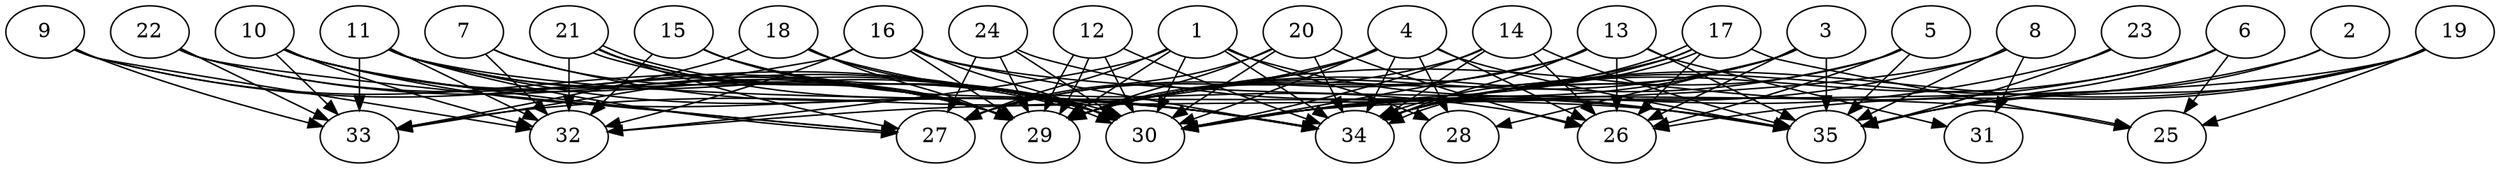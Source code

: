 // DAG automatically generated by daggen at Thu Oct  3 14:05:36 2019
// ./daggen --dot -n 35 --ccr 0.3 --fat 0.9 --regular 0.5 --density 0.9 --mindata 5242880 --maxdata 52428800 
digraph G {
  1 [size="63245653", alpha="0.08", expect_size="18973696"] 
  1 -> 27 [size ="18973696"]
  1 -> 28 [size ="18973696"]
  1 -> 29 [size ="18973696"]
  1 -> 30 [size ="18973696"]
  1 -> 32 [size ="18973696"]
  1 -> 34 [size ="18973696"]
  1 -> 35 [size ="18973696"]
  2 [size="119739733", alpha="0.11", expect_size="35921920"] 
  2 -> 34 [size ="35921920"]
  2 -> 35 [size ="35921920"]
  3 [size="106738347", alpha="0.01", expect_size="32021504"] 
  3 -> 26 [size ="32021504"]
  3 -> 28 [size ="32021504"]
  3 -> 29 [size ="32021504"]
  3 -> 30 [size ="32021504"]
  3 -> 34 [size ="32021504"]
  3 -> 35 [size ="32021504"]
  4 [size="127457280", alpha="0.17", expect_size="38237184"] 
  4 -> 26 [size ="38237184"]
  4 -> 28 [size ="38237184"]
  4 -> 29 [size ="38237184"]
  4 -> 30 [size ="38237184"]
  4 -> 33 [size ="38237184"]
  4 -> 34 [size ="38237184"]
  4 -> 35 [size ="38237184"]
  5 [size="118592853", alpha="0.02", expect_size="35577856"] 
  5 -> 26 [size ="35577856"]
  5 -> 29 [size ="35577856"]
  5 -> 34 [size ="35577856"]
  5 -> 35 [size ="35577856"]
  6 [size="111919787", alpha="0.16", expect_size="33575936"] 
  6 -> 25 [size ="33575936"]
  6 -> 29 [size ="33575936"]
  6 -> 34 [size ="33575936"]
  6 -> 35 [size ="33575936"]
  7 [size="133348693", alpha="0.17", expect_size="40004608"] 
  7 -> 29 [size ="40004608"]
  7 -> 32 [size ="40004608"]
  7 -> 34 [size ="40004608"]
  8 [size="132478293", alpha="0.00", expect_size="39743488"] 
  8 -> 30 [size ="39743488"]
  8 -> 31 [size ="39743488"]
  8 -> 32 [size ="39743488"]
  8 -> 35 [size ="39743488"]
  9 [size="28385280", alpha="0.15", expect_size="8515584"] 
  9 -> 29 [size ="8515584"]
  9 -> 30 [size ="8515584"]
  9 -> 32 [size ="8515584"]
  9 -> 33 [size ="8515584"]
  10 [size="77789867", alpha="0.06", expect_size="23336960"] 
  10 -> 27 [size ="23336960"]
  10 -> 29 [size ="23336960"]
  10 -> 30 [size ="23336960"]
  10 -> 32 [size ="23336960"]
  10 -> 33 [size ="23336960"]
  10 -> 34 [size ="23336960"]
  11 [size="27047253", alpha="0.01", expect_size="8114176"] 
  11 -> 27 [size ="8114176"]
  11 -> 29 [size ="8114176"]
  11 -> 30 [size ="8114176"]
  11 -> 32 [size ="8114176"]
  11 -> 33 [size ="8114176"]
  11 -> 34 [size ="8114176"]
  11 -> 35 [size ="8114176"]
  12 [size="86842027", alpha="0.03", expect_size="26052608"] 
  12 -> 29 [size ="26052608"]
  12 -> 29 [size ="26052608"]
  12 -> 30 [size ="26052608"]
  12 -> 34 [size ="26052608"]
  13 [size="18220373", alpha="0.12", expect_size="5466112"] 
  13 -> 26 [size ="5466112"]
  13 -> 27 [size ="5466112"]
  13 -> 29 [size ="5466112"]
  13 -> 30 [size ="5466112"]
  13 -> 31 [size ="5466112"]
  13 -> 34 [size ="5466112"]
  13 -> 35 [size ="5466112"]
  14 [size="24285867", alpha="0.02", expect_size="7285760"] 
  14 -> 26 [size ="7285760"]
  14 -> 27 [size ="7285760"]
  14 -> 30 [size ="7285760"]
  14 -> 34 [size ="7285760"]
  14 -> 35 [size ="7285760"]
  15 [size="156945067", alpha="0.04", expect_size="47083520"] 
  15 -> 29 [size ="47083520"]
  15 -> 30 [size ="47083520"]
  15 -> 32 [size ="47083520"]
  15 -> 34 [size ="47083520"]
  16 [size="171502933", alpha="0.15", expect_size="51450880"] 
  16 -> 25 [size ="51450880"]
  16 -> 29 [size ="51450880"]
  16 -> 30 [size ="51450880"]
  16 -> 32 [size ="51450880"]
  16 -> 33 [size ="51450880"]
  16 -> 34 [size ="51450880"]
  17 [size="139970560", alpha="0.07", expect_size="41991168"] 
  17 -> 25 [size ="41991168"]
  17 -> 26 [size ="41991168"]
  17 -> 29 [size ="41991168"]
  17 -> 30 [size ="41991168"]
  17 -> 34 [size ="41991168"]
  17 -> 34 [size ="41991168"]
  18 [size="115336533", alpha="0.13", expect_size="34600960"] 
  18 -> 26 [size ="34600960"]
  18 -> 29 [size ="34600960"]
  18 -> 30 [size ="34600960"]
  18 -> 33 [size ="34600960"]
  19 [size="117357227", alpha="0.13", expect_size="35207168"] 
  19 -> 25 [size ="35207168"]
  19 -> 26 [size ="35207168"]
  19 -> 30 [size ="35207168"]
  19 -> 34 [size ="35207168"]
  19 -> 35 [size ="35207168"]
  20 [size="80247467", alpha="0.05", expect_size="24074240"] 
  20 -> 26 [size ="24074240"]
  20 -> 27 [size ="24074240"]
  20 -> 29 [size ="24074240"]
  20 -> 30 [size ="24074240"]
  20 -> 34 [size ="24074240"]
  21 [size="125105493", alpha="0.03", expect_size="37531648"] 
  21 -> 27 [size ="37531648"]
  21 -> 29 [size ="37531648"]
  21 -> 30 [size ="37531648"]
  21 -> 30 [size ="37531648"]
  21 -> 32 [size ="37531648"]
  21 -> 34 [size ="37531648"]
  22 [size="134236160", alpha="0.13", expect_size="40270848"] 
  22 -> 27 [size ="40270848"]
  22 -> 29 [size ="40270848"]
  22 -> 30 [size ="40270848"]
  22 -> 33 [size ="40270848"]
  23 [size="161471147", alpha="0.15", expect_size="48441344"] 
  23 -> 30 [size ="48441344"]
  23 -> 35 [size ="48441344"]
  24 [size="102167893", alpha="0.11", expect_size="30650368"] 
  24 -> 27 [size ="30650368"]
  24 -> 29 [size ="30650368"]
  24 -> 30 [size ="30650368"]
  24 -> 35 [size ="30650368"]
  25 [size="115971413", alpha="0.20", expect_size="34791424"] 
  26 [size="148135253", alpha="0.01", expect_size="44440576"] 
  27 [size="107946667", alpha="0.16", expect_size="32384000"] 
  28 [size="162829653", alpha="0.06", expect_size="48848896"] 
  29 [size="110417920", alpha="0.18", expect_size="33125376"] 
  30 [size="58917547", alpha="0.17", expect_size="17675264"] 
  31 [size="99723947", alpha="0.17", expect_size="29917184"] 
  32 [size="121316693", alpha="0.07", expect_size="36395008"] 
  33 [size="68676267", alpha="0.16", expect_size="20602880"] 
  34 [size="31064747", alpha="0.06", expect_size="9319424"] 
  35 [size="118466560", alpha="0.14", expect_size="35539968"] 
}

